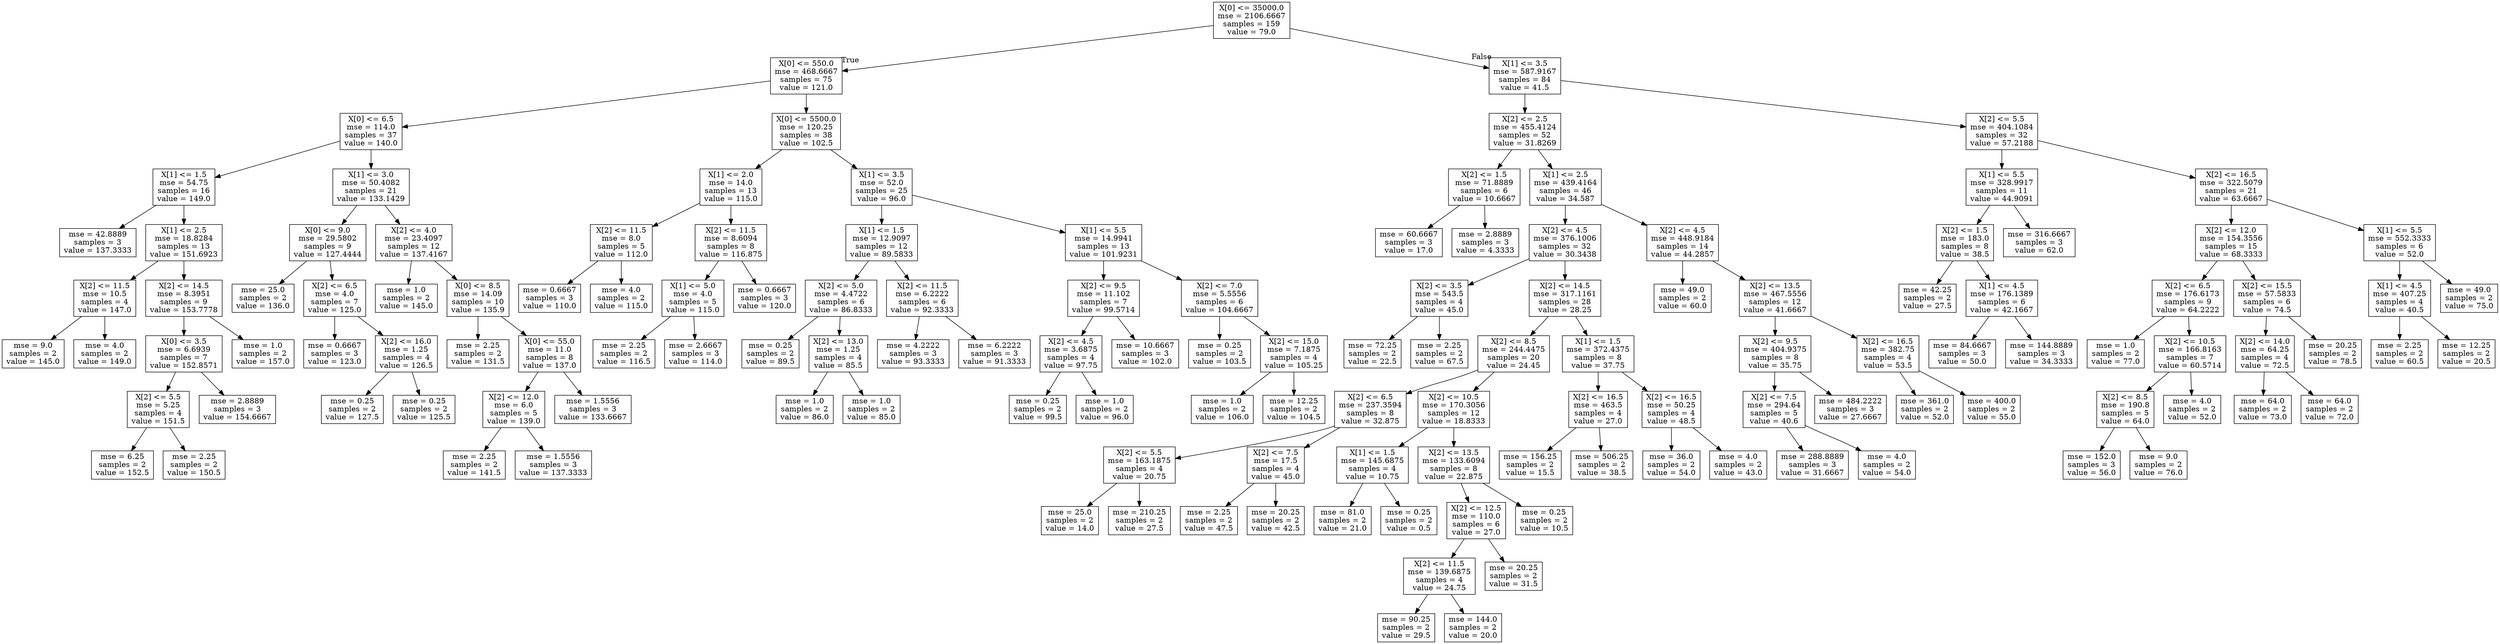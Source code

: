 digraph Tree {
node [shape=box] ;
0 [label="X[0] <= 35000.0\nmse = 2106.6667\nsamples = 159\nvalue = 79.0"] ;
1 [label="X[0] <= 550.0\nmse = 468.6667\nsamples = 75\nvalue = 121.0"] ;
0 -> 1 [labeldistance=2.5, labelangle=45, headlabel="True"] ;
2 [label="X[0] <= 6.5\nmse = 114.0\nsamples = 37\nvalue = 140.0"] ;
1 -> 2 ;
3 [label="X[1] <= 1.5\nmse = 54.75\nsamples = 16\nvalue = 149.0"] ;
2 -> 3 ;
4 [label="mse = 42.8889\nsamples = 3\nvalue = 137.3333"] ;
3 -> 4 ;
5 [label="X[1] <= 2.5\nmse = 18.8284\nsamples = 13\nvalue = 151.6923"] ;
3 -> 5 ;
6 [label="X[2] <= 11.5\nmse = 10.5\nsamples = 4\nvalue = 147.0"] ;
5 -> 6 ;
7 [label="mse = 9.0\nsamples = 2\nvalue = 145.0"] ;
6 -> 7 ;
8 [label="mse = 4.0\nsamples = 2\nvalue = 149.0"] ;
6 -> 8 ;
9 [label="X[2] <= 14.5\nmse = 8.3951\nsamples = 9\nvalue = 153.7778"] ;
5 -> 9 ;
10 [label="X[0] <= 3.5\nmse = 6.6939\nsamples = 7\nvalue = 152.8571"] ;
9 -> 10 ;
11 [label="X[2] <= 5.5\nmse = 5.25\nsamples = 4\nvalue = 151.5"] ;
10 -> 11 ;
12 [label="mse = 6.25\nsamples = 2\nvalue = 152.5"] ;
11 -> 12 ;
13 [label="mse = 2.25\nsamples = 2\nvalue = 150.5"] ;
11 -> 13 ;
14 [label="mse = 2.8889\nsamples = 3\nvalue = 154.6667"] ;
10 -> 14 ;
15 [label="mse = 1.0\nsamples = 2\nvalue = 157.0"] ;
9 -> 15 ;
16 [label="X[1] <= 3.0\nmse = 50.4082\nsamples = 21\nvalue = 133.1429"] ;
2 -> 16 ;
17 [label="X[0] <= 9.0\nmse = 29.5802\nsamples = 9\nvalue = 127.4444"] ;
16 -> 17 ;
18 [label="mse = 25.0\nsamples = 2\nvalue = 136.0"] ;
17 -> 18 ;
19 [label="X[2] <= 6.5\nmse = 4.0\nsamples = 7\nvalue = 125.0"] ;
17 -> 19 ;
20 [label="mse = 0.6667\nsamples = 3\nvalue = 123.0"] ;
19 -> 20 ;
21 [label="X[2] <= 16.0\nmse = 1.25\nsamples = 4\nvalue = 126.5"] ;
19 -> 21 ;
22 [label="mse = 0.25\nsamples = 2\nvalue = 127.5"] ;
21 -> 22 ;
23 [label="mse = 0.25\nsamples = 2\nvalue = 125.5"] ;
21 -> 23 ;
24 [label="X[2] <= 4.0\nmse = 23.4097\nsamples = 12\nvalue = 137.4167"] ;
16 -> 24 ;
25 [label="mse = 1.0\nsamples = 2\nvalue = 145.0"] ;
24 -> 25 ;
26 [label="X[0] <= 8.5\nmse = 14.09\nsamples = 10\nvalue = 135.9"] ;
24 -> 26 ;
27 [label="mse = 2.25\nsamples = 2\nvalue = 131.5"] ;
26 -> 27 ;
28 [label="X[0] <= 55.0\nmse = 11.0\nsamples = 8\nvalue = 137.0"] ;
26 -> 28 ;
29 [label="X[2] <= 12.0\nmse = 6.0\nsamples = 5\nvalue = 139.0"] ;
28 -> 29 ;
30 [label="mse = 2.25\nsamples = 2\nvalue = 141.5"] ;
29 -> 30 ;
31 [label="mse = 1.5556\nsamples = 3\nvalue = 137.3333"] ;
29 -> 31 ;
32 [label="mse = 1.5556\nsamples = 3\nvalue = 133.6667"] ;
28 -> 32 ;
33 [label="X[0] <= 5500.0\nmse = 120.25\nsamples = 38\nvalue = 102.5"] ;
1 -> 33 ;
34 [label="X[1] <= 2.0\nmse = 14.0\nsamples = 13\nvalue = 115.0"] ;
33 -> 34 ;
35 [label="X[2] <= 11.5\nmse = 8.0\nsamples = 5\nvalue = 112.0"] ;
34 -> 35 ;
36 [label="mse = 0.6667\nsamples = 3\nvalue = 110.0"] ;
35 -> 36 ;
37 [label="mse = 4.0\nsamples = 2\nvalue = 115.0"] ;
35 -> 37 ;
38 [label="X[2] <= 11.5\nmse = 8.6094\nsamples = 8\nvalue = 116.875"] ;
34 -> 38 ;
39 [label="X[1] <= 5.0\nmse = 4.0\nsamples = 5\nvalue = 115.0"] ;
38 -> 39 ;
40 [label="mse = 2.25\nsamples = 2\nvalue = 116.5"] ;
39 -> 40 ;
41 [label="mse = 2.6667\nsamples = 3\nvalue = 114.0"] ;
39 -> 41 ;
42 [label="mse = 0.6667\nsamples = 3\nvalue = 120.0"] ;
38 -> 42 ;
43 [label="X[1] <= 3.5\nmse = 52.0\nsamples = 25\nvalue = 96.0"] ;
33 -> 43 ;
44 [label="X[1] <= 1.5\nmse = 12.9097\nsamples = 12\nvalue = 89.5833"] ;
43 -> 44 ;
45 [label="X[2] <= 5.0\nmse = 4.4722\nsamples = 6\nvalue = 86.8333"] ;
44 -> 45 ;
46 [label="mse = 0.25\nsamples = 2\nvalue = 89.5"] ;
45 -> 46 ;
47 [label="X[2] <= 13.0\nmse = 1.25\nsamples = 4\nvalue = 85.5"] ;
45 -> 47 ;
48 [label="mse = 1.0\nsamples = 2\nvalue = 86.0"] ;
47 -> 48 ;
49 [label="mse = 1.0\nsamples = 2\nvalue = 85.0"] ;
47 -> 49 ;
50 [label="X[2] <= 11.5\nmse = 6.2222\nsamples = 6\nvalue = 92.3333"] ;
44 -> 50 ;
51 [label="mse = 4.2222\nsamples = 3\nvalue = 93.3333"] ;
50 -> 51 ;
52 [label="mse = 6.2222\nsamples = 3\nvalue = 91.3333"] ;
50 -> 52 ;
53 [label="X[1] <= 5.5\nmse = 14.9941\nsamples = 13\nvalue = 101.9231"] ;
43 -> 53 ;
54 [label="X[2] <= 9.5\nmse = 11.102\nsamples = 7\nvalue = 99.5714"] ;
53 -> 54 ;
55 [label="X[2] <= 4.5\nmse = 3.6875\nsamples = 4\nvalue = 97.75"] ;
54 -> 55 ;
56 [label="mse = 0.25\nsamples = 2\nvalue = 99.5"] ;
55 -> 56 ;
57 [label="mse = 1.0\nsamples = 2\nvalue = 96.0"] ;
55 -> 57 ;
58 [label="mse = 10.6667\nsamples = 3\nvalue = 102.0"] ;
54 -> 58 ;
59 [label="X[2] <= 7.0\nmse = 5.5556\nsamples = 6\nvalue = 104.6667"] ;
53 -> 59 ;
60 [label="mse = 0.25\nsamples = 2\nvalue = 103.5"] ;
59 -> 60 ;
61 [label="X[2] <= 15.0\nmse = 7.1875\nsamples = 4\nvalue = 105.25"] ;
59 -> 61 ;
62 [label="mse = 1.0\nsamples = 2\nvalue = 106.0"] ;
61 -> 62 ;
63 [label="mse = 12.25\nsamples = 2\nvalue = 104.5"] ;
61 -> 63 ;
64 [label="X[1] <= 3.5\nmse = 587.9167\nsamples = 84\nvalue = 41.5"] ;
0 -> 64 [labeldistance=2.5, labelangle=-45, headlabel="False"] ;
65 [label="X[2] <= 2.5\nmse = 455.4124\nsamples = 52\nvalue = 31.8269"] ;
64 -> 65 ;
66 [label="X[2] <= 1.5\nmse = 71.8889\nsamples = 6\nvalue = 10.6667"] ;
65 -> 66 ;
67 [label="mse = 60.6667\nsamples = 3\nvalue = 17.0"] ;
66 -> 67 ;
68 [label="mse = 2.8889\nsamples = 3\nvalue = 4.3333"] ;
66 -> 68 ;
69 [label="X[1] <= 2.5\nmse = 439.4164\nsamples = 46\nvalue = 34.587"] ;
65 -> 69 ;
70 [label="X[2] <= 4.5\nmse = 376.1006\nsamples = 32\nvalue = 30.3438"] ;
69 -> 70 ;
71 [label="X[2] <= 3.5\nmse = 543.5\nsamples = 4\nvalue = 45.0"] ;
70 -> 71 ;
72 [label="mse = 72.25\nsamples = 2\nvalue = 22.5"] ;
71 -> 72 ;
73 [label="mse = 2.25\nsamples = 2\nvalue = 67.5"] ;
71 -> 73 ;
74 [label="X[2] <= 14.5\nmse = 317.1161\nsamples = 28\nvalue = 28.25"] ;
70 -> 74 ;
75 [label="X[2] <= 8.5\nmse = 244.4475\nsamples = 20\nvalue = 24.45"] ;
74 -> 75 ;
76 [label="X[2] <= 6.5\nmse = 237.3594\nsamples = 8\nvalue = 32.875"] ;
75 -> 76 ;
77 [label="X[2] <= 5.5\nmse = 163.1875\nsamples = 4\nvalue = 20.75"] ;
76 -> 77 ;
78 [label="mse = 25.0\nsamples = 2\nvalue = 14.0"] ;
77 -> 78 ;
79 [label="mse = 210.25\nsamples = 2\nvalue = 27.5"] ;
77 -> 79 ;
80 [label="X[2] <= 7.5\nmse = 17.5\nsamples = 4\nvalue = 45.0"] ;
76 -> 80 ;
81 [label="mse = 2.25\nsamples = 2\nvalue = 47.5"] ;
80 -> 81 ;
82 [label="mse = 20.25\nsamples = 2\nvalue = 42.5"] ;
80 -> 82 ;
83 [label="X[2] <= 10.5\nmse = 170.3056\nsamples = 12\nvalue = 18.8333"] ;
75 -> 83 ;
84 [label="X[1] <= 1.5\nmse = 145.6875\nsamples = 4\nvalue = 10.75"] ;
83 -> 84 ;
85 [label="mse = 81.0\nsamples = 2\nvalue = 21.0"] ;
84 -> 85 ;
86 [label="mse = 0.25\nsamples = 2\nvalue = 0.5"] ;
84 -> 86 ;
87 [label="X[2] <= 13.5\nmse = 133.6094\nsamples = 8\nvalue = 22.875"] ;
83 -> 87 ;
88 [label="X[2] <= 12.5\nmse = 110.0\nsamples = 6\nvalue = 27.0"] ;
87 -> 88 ;
89 [label="X[2] <= 11.5\nmse = 139.6875\nsamples = 4\nvalue = 24.75"] ;
88 -> 89 ;
90 [label="mse = 90.25\nsamples = 2\nvalue = 29.5"] ;
89 -> 90 ;
91 [label="mse = 144.0\nsamples = 2\nvalue = 20.0"] ;
89 -> 91 ;
92 [label="mse = 20.25\nsamples = 2\nvalue = 31.5"] ;
88 -> 92 ;
93 [label="mse = 0.25\nsamples = 2\nvalue = 10.5"] ;
87 -> 93 ;
94 [label="X[1] <= 1.5\nmse = 372.4375\nsamples = 8\nvalue = 37.75"] ;
74 -> 94 ;
95 [label="X[2] <= 16.5\nmse = 463.5\nsamples = 4\nvalue = 27.0"] ;
94 -> 95 ;
96 [label="mse = 156.25\nsamples = 2\nvalue = 15.5"] ;
95 -> 96 ;
97 [label="mse = 506.25\nsamples = 2\nvalue = 38.5"] ;
95 -> 97 ;
98 [label="X[2] <= 16.5\nmse = 50.25\nsamples = 4\nvalue = 48.5"] ;
94 -> 98 ;
99 [label="mse = 36.0\nsamples = 2\nvalue = 54.0"] ;
98 -> 99 ;
100 [label="mse = 4.0\nsamples = 2\nvalue = 43.0"] ;
98 -> 100 ;
101 [label="X[2] <= 4.5\nmse = 448.9184\nsamples = 14\nvalue = 44.2857"] ;
69 -> 101 ;
102 [label="mse = 49.0\nsamples = 2\nvalue = 60.0"] ;
101 -> 102 ;
103 [label="X[2] <= 13.5\nmse = 467.5556\nsamples = 12\nvalue = 41.6667"] ;
101 -> 103 ;
104 [label="X[2] <= 9.5\nmse = 404.9375\nsamples = 8\nvalue = 35.75"] ;
103 -> 104 ;
105 [label="X[2] <= 7.5\nmse = 294.64\nsamples = 5\nvalue = 40.6"] ;
104 -> 105 ;
106 [label="mse = 288.8889\nsamples = 3\nvalue = 31.6667"] ;
105 -> 106 ;
107 [label="mse = 4.0\nsamples = 2\nvalue = 54.0"] ;
105 -> 107 ;
108 [label="mse = 484.2222\nsamples = 3\nvalue = 27.6667"] ;
104 -> 108 ;
109 [label="X[2] <= 16.5\nmse = 382.75\nsamples = 4\nvalue = 53.5"] ;
103 -> 109 ;
110 [label="mse = 361.0\nsamples = 2\nvalue = 52.0"] ;
109 -> 110 ;
111 [label="mse = 400.0\nsamples = 2\nvalue = 55.0"] ;
109 -> 111 ;
112 [label="X[2] <= 5.5\nmse = 404.1084\nsamples = 32\nvalue = 57.2188"] ;
64 -> 112 ;
113 [label="X[1] <= 5.5\nmse = 328.9917\nsamples = 11\nvalue = 44.9091"] ;
112 -> 113 ;
114 [label="X[2] <= 1.5\nmse = 183.0\nsamples = 8\nvalue = 38.5"] ;
113 -> 114 ;
115 [label="mse = 42.25\nsamples = 2\nvalue = 27.5"] ;
114 -> 115 ;
116 [label="X[1] <= 4.5\nmse = 176.1389\nsamples = 6\nvalue = 42.1667"] ;
114 -> 116 ;
117 [label="mse = 84.6667\nsamples = 3\nvalue = 50.0"] ;
116 -> 117 ;
118 [label="mse = 144.8889\nsamples = 3\nvalue = 34.3333"] ;
116 -> 118 ;
119 [label="mse = 316.6667\nsamples = 3\nvalue = 62.0"] ;
113 -> 119 ;
120 [label="X[2] <= 16.5\nmse = 322.5079\nsamples = 21\nvalue = 63.6667"] ;
112 -> 120 ;
121 [label="X[2] <= 12.0\nmse = 154.3556\nsamples = 15\nvalue = 68.3333"] ;
120 -> 121 ;
122 [label="X[2] <= 6.5\nmse = 176.6173\nsamples = 9\nvalue = 64.2222"] ;
121 -> 122 ;
123 [label="mse = 1.0\nsamples = 2\nvalue = 77.0"] ;
122 -> 123 ;
124 [label="X[2] <= 10.5\nmse = 166.8163\nsamples = 7\nvalue = 60.5714"] ;
122 -> 124 ;
125 [label="X[2] <= 8.5\nmse = 190.8\nsamples = 5\nvalue = 64.0"] ;
124 -> 125 ;
126 [label="mse = 152.0\nsamples = 3\nvalue = 56.0"] ;
125 -> 126 ;
127 [label="mse = 9.0\nsamples = 2\nvalue = 76.0"] ;
125 -> 127 ;
128 [label="mse = 4.0\nsamples = 2\nvalue = 52.0"] ;
124 -> 128 ;
129 [label="X[2] <= 15.5\nmse = 57.5833\nsamples = 6\nvalue = 74.5"] ;
121 -> 129 ;
130 [label="X[2] <= 14.0\nmse = 64.25\nsamples = 4\nvalue = 72.5"] ;
129 -> 130 ;
131 [label="mse = 64.0\nsamples = 2\nvalue = 73.0"] ;
130 -> 131 ;
132 [label="mse = 64.0\nsamples = 2\nvalue = 72.0"] ;
130 -> 132 ;
133 [label="mse = 20.25\nsamples = 2\nvalue = 78.5"] ;
129 -> 133 ;
134 [label="X[1] <= 5.5\nmse = 552.3333\nsamples = 6\nvalue = 52.0"] ;
120 -> 134 ;
135 [label="X[1] <= 4.5\nmse = 407.25\nsamples = 4\nvalue = 40.5"] ;
134 -> 135 ;
136 [label="mse = 2.25\nsamples = 2\nvalue = 60.5"] ;
135 -> 136 ;
137 [label="mse = 12.25\nsamples = 2\nvalue = 20.5"] ;
135 -> 137 ;
138 [label="mse = 49.0\nsamples = 2\nvalue = 75.0"] ;
134 -> 138 ;
}
